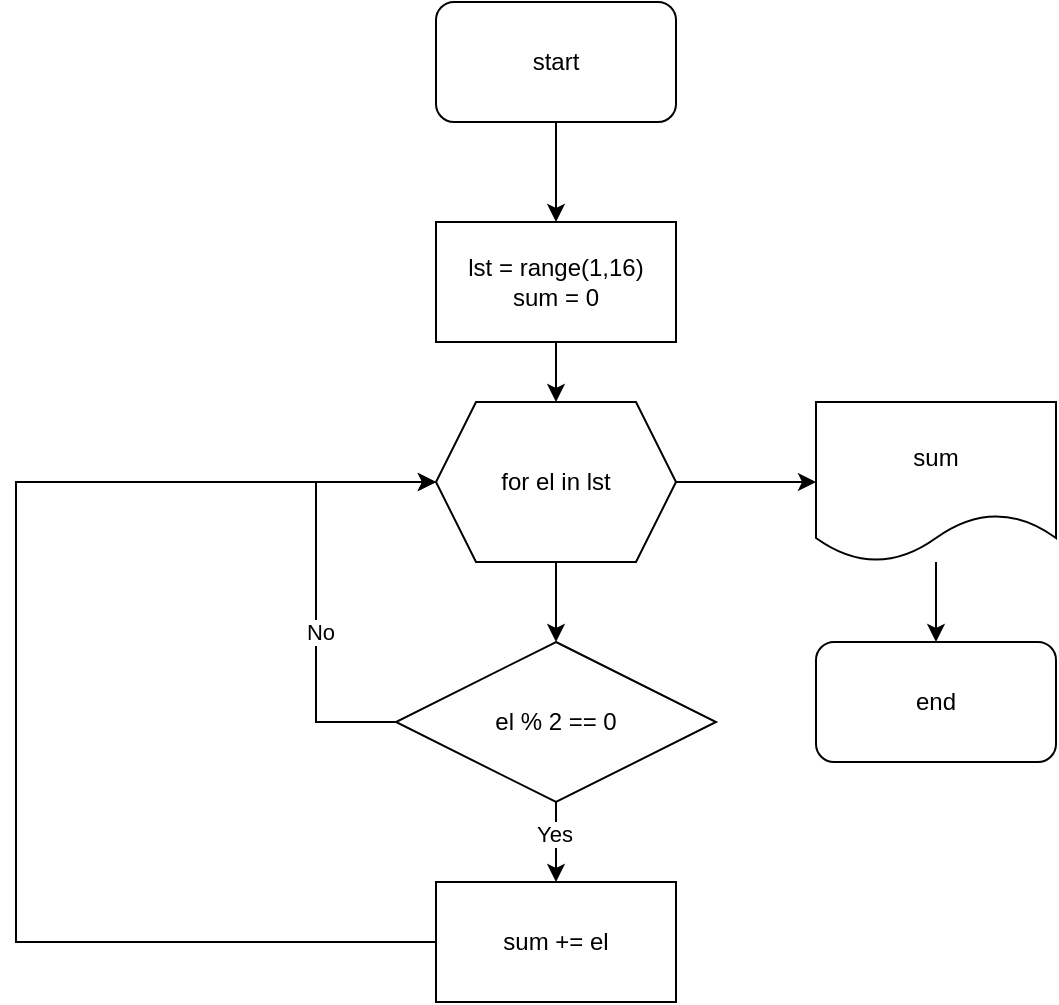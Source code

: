 <mxfile version="21.6.8" type="device">
  <diagram name="Страница — 1" id="xeil9ZyKaj4dImCqDtCU">
    <mxGraphModel dx="919" dy="572" grid="1" gridSize="10" guides="1" tooltips="1" connect="1" arrows="1" fold="1" page="1" pageScale="1" pageWidth="827" pageHeight="1169" math="0" shadow="0">
      <root>
        <mxCell id="0" />
        <mxCell id="1" parent="0" />
        <mxCell id="mz-s8sKTPcAs_DyYWYQh-3" value="" style="edgeStyle=orthogonalEdgeStyle;rounded=0;orthogonalLoop=1;jettySize=auto;html=1;" edge="1" parent="1" source="mz-s8sKTPcAs_DyYWYQh-1" target="mz-s8sKTPcAs_DyYWYQh-2">
          <mxGeometry relative="1" as="geometry" />
        </mxCell>
        <mxCell id="mz-s8sKTPcAs_DyYWYQh-1" value="start" style="rounded=1;whiteSpace=wrap;html=1;" vertex="1" parent="1">
          <mxGeometry x="340" y="10" width="120" height="60" as="geometry" />
        </mxCell>
        <mxCell id="mz-s8sKTPcAs_DyYWYQh-5" value="" style="edgeStyle=orthogonalEdgeStyle;rounded=0;orthogonalLoop=1;jettySize=auto;html=1;" edge="1" parent="1" source="mz-s8sKTPcAs_DyYWYQh-2" target="mz-s8sKTPcAs_DyYWYQh-4">
          <mxGeometry relative="1" as="geometry" />
        </mxCell>
        <mxCell id="mz-s8sKTPcAs_DyYWYQh-2" value="lst = range(1,16)&lt;br&gt;sum = 0" style="rounded=0;whiteSpace=wrap;html=1;" vertex="1" parent="1">
          <mxGeometry x="340" y="120" width="120" height="60" as="geometry" />
        </mxCell>
        <mxCell id="mz-s8sKTPcAs_DyYWYQh-8" value="" style="edgeStyle=orthogonalEdgeStyle;rounded=0;orthogonalLoop=1;jettySize=auto;html=1;" edge="1" parent="1" source="mz-s8sKTPcAs_DyYWYQh-4" target="mz-s8sKTPcAs_DyYWYQh-7">
          <mxGeometry relative="1" as="geometry" />
        </mxCell>
        <mxCell id="mz-s8sKTPcAs_DyYWYQh-11" value="" style="edgeStyle=orthogonalEdgeStyle;rounded=0;orthogonalLoop=1;jettySize=auto;html=1;" edge="1" parent="1" source="mz-s8sKTPcAs_DyYWYQh-4" target="mz-s8sKTPcAs_DyYWYQh-6">
          <mxGeometry relative="1" as="geometry" />
        </mxCell>
        <mxCell id="mz-s8sKTPcAs_DyYWYQh-4" value="for el in lst" style="shape=hexagon;perimeter=hexagonPerimeter2;whiteSpace=wrap;html=1;fixedSize=1;" vertex="1" parent="1">
          <mxGeometry x="340" y="210" width="120" height="80" as="geometry" />
        </mxCell>
        <mxCell id="mz-s8sKTPcAs_DyYWYQh-13" value="" style="edgeStyle=orthogonalEdgeStyle;rounded=0;orthogonalLoop=1;jettySize=auto;html=1;" edge="1" parent="1" source="mz-s8sKTPcAs_DyYWYQh-6" target="mz-s8sKTPcAs_DyYWYQh-12">
          <mxGeometry relative="1" as="geometry" />
        </mxCell>
        <mxCell id="mz-s8sKTPcAs_DyYWYQh-17" value="Yes" style="edgeLabel;html=1;align=center;verticalAlign=middle;resizable=0;points=[];" vertex="1" connectable="0" parent="mz-s8sKTPcAs_DyYWYQh-13">
          <mxGeometry x="-0.2" y="-1" relative="1" as="geometry">
            <mxPoint as="offset" />
          </mxGeometry>
        </mxCell>
        <mxCell id="mz-s8sKTPcAs_DyYWYQh-15" style="edgeStyle=orthogonalEdgeStyle;rounded=0;orthogonalLoop=1;jettySize=auto;html=1;exitX=0;exitY=0.5;exitDx=0;exitDy=0;" edge="1" parent="1" source="mz-s8sKTPcAs_DyYWYQh-6">
          <mxGeometry relative="1" as="geometry">
            <mxPoint x="340" y="250" as="targetPoint" />
            <Array as="points">
              <mxPoint x="280" y="370" />
              <mxPoint x="280" y="250" />
            </Array>
          </mxGeometry>
        </mxCell>
        <mxCell id="mz-s8sKTPcAs_DyYWYQh-16" value="No" style="edgeLabel;html=1;align=center;verticalAlign=middle;resizable=0;points=[];" vertex="1" connectable="0" parent="mz-s8sKTPcAs_DyYWYQh-15">
          <mxGeometry x="-0.227" y="-2" relative="1" as="geometry">
            <mxPoint as="offset" />
          </mxGeometry>
        </mxCell>
        <mxCell id="mz-s8sKTPcAs_DyYWYQh-6" value="el % 2 == 0" style="rhombus;whiteSpace=wrap;html=1;" vertex="1" parent="1">
          <mxGeometry x="320" y="330" width="160" height="80" as="geometry" />
        </mxCell>
        <mxCell id="mz-s8sKTPcAs_DyYWYQh-10" value="" style="edgeStyle=orthogonalEdgeStyle;rounded=0;orthogonalLoop=1;jettySize=auto;html=1;" edge="1" parent="1" source="mz-s8sKTPcAs_DyYWYQh-7" target="mz-s8sKTPcAs_DyYWYQh-9">
          <mxGeometry relative="1" as="geometry" />
        </mxCell>
        <mxCell id="mz-s8sKTPcAs_DyYWYQh-7" value="sum" style="shape=document;whiteSpace=wrap;html=1;boundedLbl=1;" vertex="1" parent="1">
          <mxGeometry x="530" y="210" width="120" height="80" as="geometry" />
        </mxCell>
        <mxCell id="mz-s8sKTPcAs_DyYWYQh-9" value="end" style="rounded=1;whiteSpace=wrap;html=1;" vertex="1" parent="1">
          <mxGeometry x="530" y="330" width="120" height="60" as="geometry" />
        </mxCell>
        <mxCell id="mz-s8sKTPcAs_DyYWYQh-14" style="edgeStyle=orthogonalEdgeStyle;rounded=0;orthogonalLoop=1;jettySize=auto;html=1;entryX=0;entryY=0.5;entryDx=0;entryDy=0;" edge="1" parent="1" source="mz-s8sKTPcAs_DyYWYQh-12" target="mz-s8sKTPcAs_DyYWYQh-4">
          <mxGeometry relative="1" as="geometry">
            <Array as="points">
              <mxPoint x="130" y="480" />
              <mxPoint x="130" y="250" />
            </Array>
          </mxGeometry>
        </mxCell>
        <mxCell id="mz-s8sKTPcAs_DyYWYQh-12" value="sum += el" style="rounded=0;whiteSpace=wrap;html=1;" vertex="1" parent="1">
          <mxGeometry x="340" y="450" width="120" height="60" as="geometry" />
        </mxCell>
      </root>
    </mxGraphModel>
  </diagram>
</mxfile>

